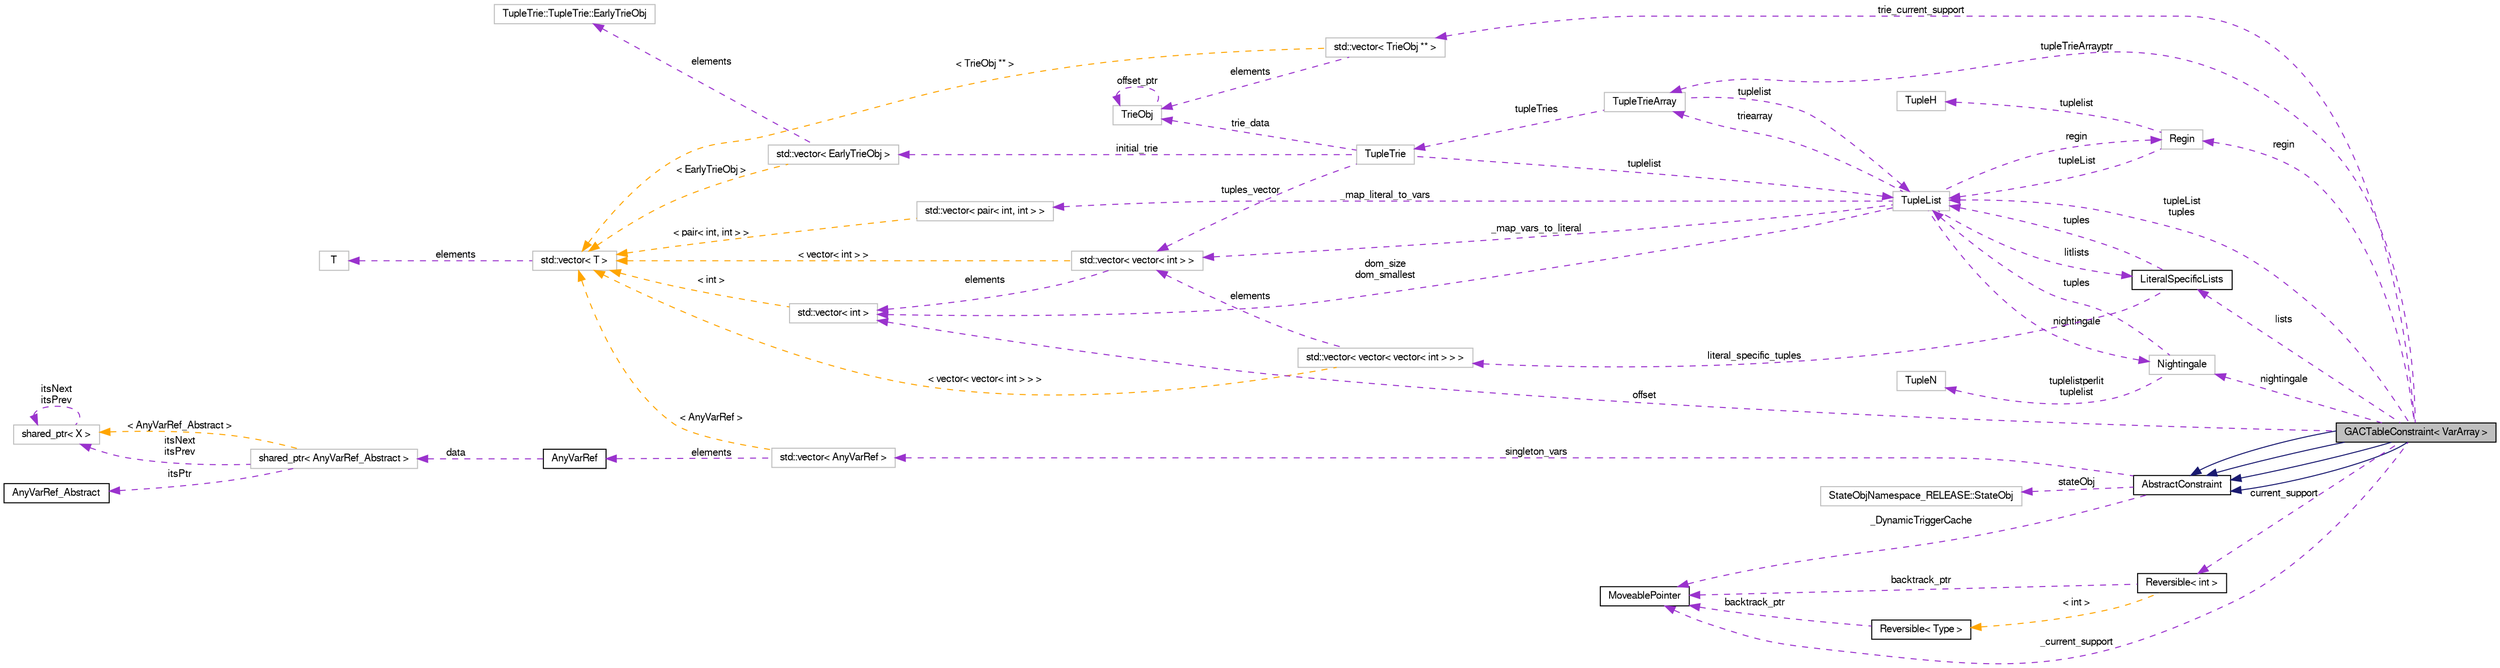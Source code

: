 digraph G
{
  edge [fontname="FreeSans",fontsize="10",labelfontname="FreeSans",labelfontsize="10"];
  node [fontname="FreeSans",fontsize="10",shape=record];
  rankdir=LR;
  Node1 [label="GACTableConstraint\< VarArray \>",height=0.2,width=0.4,color="black", fillcolor="grey75", style="filled" fontcolor="black"];
  Node2 -> Node1 [dir=back,color="midnightblue",fontsize="10",style="solid",fontname="FreeSans"];
  Node2 [label="AbstractConstraint",height=0.2,width=0.4,color="black", fillcolor="white", style="filled",URL="$class_abstract_constraint.html",tooltip="Base type from which all constraints are derived."];
  Node3 -> Node2 [dir=back,color="darkorchid3",fontsize="10",style="dashed",label="singleton_vars",fontname="FreeSans"];
  Node3 [label="std::vector\< AnyVarRef \>",height=0.2,width=0.4,color="grey75", fillcolor="white", style="filled"];
  Node4 -> Node3 [dir=back,color="darkorchid3",fontsize="10",style="dashed",label="elements",fontname="FreeSans"];
  Node4 [label="AnyVarRef",height=0.2,width=0.4,color="black", fillcolor="white", style="filled",URL="$class_any_var_ref.html",tooltip="Provides a method of wrapping any variable type in a general wrapper."];
  Node5 -> Node4 [dir=back,color="darkorchid3",fontsize="10",style="dashed",label="data",fontname="FreeSans"];
  Node5 [label="shared_ptr\< AnyVarRef_Abstract \>",height=0.2,width=0.4,color="grey75", fillcolor="white", style="filled"];
  Node6 -> Node5 [dir=back,color="darkorchid3",fontsize="10",style="dashed",label="itsNext\nitsPrev",fontname="FreeSans"];
  Node6 [label="shared_ptr\< X \>",height=0.2,width=0.4,color="grey75", fillcolor="white", style="filled"];
  Node6 -> Node6 [dir=back,color="darkorchid3",fontsize="10",style="dashed",label="itsNext\nitsPrev",fontname="FreeSans"];
  Node7 -> Node5 [dir=back,color="darkorchid3",fontsize="10",style="dashed",label="itsPtr",fontname="FreeSans"];
  Node7 [label="AnyVarRef_Abstract",height=0.2,width=0.4,color="black", fillcolor="white", style="filled",URL="$struct_any_var_ref___abstract.html",tooltip="Internal type used by AnyVarRef."];
  Node6 -> Node5 [dir=back,color="orange",fontsize="10",style="dashed",label="\< AnyVarRef_Abstract \>",fontname="FreeSans"];
  Node8 -> Node3 [dir=back,color="orange",fontsize="10",style="dashed",label="\< AnyVarRef \>",fontname="FreeSans"];
  Node8 [label="std::vector\< T \>",height=0.2,width=0.4,color="grey75", fillcolor="white", style="filled",tooltip="STL class."];
  Node9 -> Node8 [dir=back,color="darkorchid3",fontsize="10",style="dashed",label="elements",fontname="FreeSans"];
  Node9 [label="T",height=0.2,width=0.4,color="grey75", fillcolor="white", style="filled"];
  Node10 -> Node2 [dir=back,color="darkorchid3",fontsize="10",style="dashed",label="_DynamicTriggerCache",fontname="FreeSans"];
  Node10 [label="MoveablePointer",height=0.2,width=0.4,color="black", fillcolor="white", style="filled",URL="$class_moveable_pointer.html",tooltip="Class which represents a moveable pointer."];
  Node11 -> Node2 [dir=back,color="darkorchid3",fontsize="10",style="dashed",label="stateObj",fontname="FreeSans"];
  Node11 [label="StateObjNamespace_RELEASE::StateObj",height=0.2,width=0.4,color="grey75", fillcolor="white", style="filled"];
  Node2 -> Node1 [dir=back,color="midnightblue",fontsize="10",style="solid",fontname="FreeSans"];
  Node2 -> Node1 [dir=back,color="midnightblue",fontsize="10",style="solid",fontname="FreeSans"];
  Node2 -> Node1 [dir=back,color="midnightblue",fontsize="10",style="solid",fontname="FreeSans"];
  Node12 -> Node1 [dir=back,color="darkorchid3",fontsize="10",style="dashed",label="tupleTrieArrayptr",fontname="FreeSans"];
  Node12 [label="TupleTrieArray",height=0.2,width=0.4,color="grey75", fillcolor="white", style="filled"];
  Node13 -> Node12 [dir=back,color="darkorchid3",fontsize="10",style="dashed",label="tupleTries",fontname="FreeSans"];
  Node13 [label="TupleTrie",height=0.2,width=0.4,color="grey75", fillcolor="white", style="filled"];
  Node14 -> Node13 [dir=back,color="darkorchid3",fontsize="10",style="dashed",label="initial_trie",fontname="FreeSans"];
  Node14 [label="std::vector\< EarlyTrieObj \>",height=0.2,width=0.4,color="grey75", fillcolor="white", style="filled"];
  Node15 -> Node14 [dir=back,color="darkorchid3",fontsize="10",style="dashed",label="elements",fontname="FreeSans"];
  Node15 [label="TupleTrie::TupleTrie::EarlyTrieObj",height=0.2,width=0.4,color="grey75", fillcolor="white", style="filled"];
  Node8 -> Node14 [dir=back,color="orange",fontsize="10",style="dashed",label="\< EarlyTrieObj \>",fontname="FreeSans"];
  Node16 -> Node13 [dir=back,color="darkorchid3",fontsize="10",style="dashed",label="tuples_vector",fontname="FreeSans"];
  Node16 [label="std::vector\< vector\< int \> \>",height=0.2,width=0.4,color="grey75", fillcolor="white", style="filled"];
  Node17 -> Node16 [dir=back,color="darkorchid3",fontsize="10",style="dashed",label="elements",fontname="FreeSans"];
  Node17 [label="std::vector\< int \>",height=0.2,width=0.4,color="grey75", fillcolor="white", style="filled"];
  Node8 -> Node17 [dir=back,color="orange",fontsize="10",style="dashed",label="\< int \>",fontname="FreeSans"];
  Node8 -> Node16 [dir=back,color="orange",fontsize="10",style="dashed",label="\< vector\< int \> \>",fontname="FreeSans"];
  Node18 -> Node13 [dir=back,color="darkorchid3",fontsize="10",style="dashed",label="trie_data",fontname="FreeSans"];
  Node18 [label="TrieObj",height=0.2,width=0.4,color="grey75", fillcolor="white", style="filled"];
  Node18 -> Node18 [dir=back,color="darkorchid3",fontsize="10",style="dashed",label="offset_ptr",fontname="FreeSans"];
  Node19 -> Node13 [dir=back,color="darkorchid3",fontsize="10",style="dashed",label="tuplelist",fontname="FreeSans"];
  Node19 [label="TupleList",height=0.2,width=0.4,color="grey75", fillcolor="white", style="filled"];
  Node16 -> Node19 [dir=back,color="darkorchid3",fontsize="10",style="dashed",label="_map_vars_to_literal",fontname="FreeSans"];
  Node12 -> Node19 [dir=back,color="darkorchid3",fontsize="10",style="dashed",label="triearray",fontname="FreeSans"];
  Node20 -> Node19 [dir=back,color="darkorchid3",fontsize="10",style="dashed",label="nightingale",fontname="FreeSans"];
  Node20 [label="Nightingale",height=0.2,width=0.4,color="grey75", fillcolor="white", style="filled"];
  Node21 -> Node20 [dir=back,color="darkorchid3",fontsize="10",style="dashed",label="tuplelistperlit\ntuplelist",fontname="FreeSans"];
  Node21 [label="TupleN",height=0.2,width=0.4,color="grey75", fillcolor="white", style="filled"];
  Node19 -> Node20 [dir=back,color="darkorchid3",fontsize="10",style="dashed",label="tuples",fontname="FreeSans"];
  Node22 -> Node19 [dir=back,color="darkorchid3",fontsize="10",style="dashed",label="litlists",fontname="FreeSans"];
  Node22 [label="LiteralSpecificLists",height=0.2,width=0.4,color="black", fillcolor="white", style="filled",URL="$class_literal_specific_lists.html",tooltip="The first GACtable implementation."];
  Node23 -> Node22 [dir=back,color="darkorchid3",fontsize="10",style="dashed",label="literal_specific_tuples",fontname="FreeSans"];
  Node23 [label="std::vector\< vector\< vector\< int \> \> \>",height=0.2,width=0.4,color="grey75", fillcolor="white", style="filled"];
  Node16 -> Node23 [dir=back,color="darkorchid3",fontsize="10",style="dashed",label="elements",fontname="FreeSans"];
  Node8 -> Node23 [dir=back,color="orange",fontsize="10",style="dashed",label="\< vector\< vector\< int \> \> \>",fontname="FreeSans"];
  Node19 -> Node22 [dir=back,color="darkorchid3",fontsize="10",style="dashed",label="tuples",fontname="FreeSans"];
  Node24 -> Node19 [dir=back,color="darkorchid3",fontsize="10",style="dashed",label="regin",fontname="FreeSans"];
  Node24 [label="Regin",height=0.2,width=0.4,color="grey75", fillcolor="white", style="filled"];
  Node25 -> Node24 [dir=back,color="darkorchid3",fontsize="10",style="dashed",label="tuplelist",fontname="FreeSans"];
  Node25 [label="TupleH",height=0.2,width=0.4,color="grey75", fillcolor="white", style="filled"];
  Node19 -> Node24 [dir=back,color="darkorchid3",fontsize="10",style="dashed",label="tupleList",fontname="FreeSans"];
  Node17 -> Node19 [dir=back,color="darkorchid3",fontsize="10",style="dashed",label="dom_size\ndom_smallest",fontname="FreeSans"];
  Node26 -> Node19 [dir=back,color="darkorchid3",fontsize="10",style="dashed",label="_map_literal_to_vars",fontname="FreeSans"];
  Node26 [label="std::vector\< pair\< int, int \> \>",height=0.2,width=0.4,color="grey75", fillcolor="white", style="filled"];
  Node8 -> Node26 [dir=back,color="orange",fontsize="10",style="dashed",label="\< pair\< int, int \> \>",fontname="FreeSans"];
  Node19 -> Node12 [dir=back,color="darkorchid3",fontsize="10",style="dashed",label="tuplelist",fontname="FreeSans"];
  Node20 -> Node1 [dir=back,color="darkorchid3",fontsize="10",style="dashed",label="nightingale",fontname="FreeSans"];
  Node22 -> Node1 [dir=back,color="darkorchid3",fontsize="10",style="dashed",label="lists",fontname="FreeSans"];
  Node24 -> Node1 [dir=back,color="darkorchid3",fontsize="10",style="dashed",label="regin",fontname="FreeSans"];
  Node27 -> Node1 [dir=back,color="darkorchid3",fontsize="10",style="dashed",label="current_support",fontname="FreeSans"];
  Node27 [label="Reversible\< int \>",height=0.2,width=0.4,color="black", fillcolor="white", style="filled",URL="$class_reversible.html"];
  Node10 -> Node27 [dir=back,color="darkorchid3",fontsize="10",style="dashed",label="backtrack_ptr",fontname="FreeSans"];
  Node28 -> Node27 [dir=back,color="orange",fontsize="10",style="dashed",label="\< int \>",fontname="FreeSans"];
  Node28 [label="Reversible\< Type \>",height=0.2,width=0.4,color="black", fillcolor="white", style="filled",URL="$class_reversible.html",tooltip="Provides a wrapper around a single backtrackable value."];
  Node10 -> Node28 [dir=back,color="darkorchid3",fontsize="10",style="dashed",label="backtrack_ptr",fontname="FreeSans"];
  Node10 -> Node1 [dir=back,color="darkorchid3",fontsize="10",style="dashed",label="_current_support",fontname="FreeSans"];
  Node17 -> Node1 [dir=back,color="darkorchid3",fontsize="10",style="dashed",label="offset",fontname="FreeSans"];
  Node29 -> Node1 [dir=back,color="darkorchid3",fontsize="10",style="dashed",label="trie_current_support",fontname="FreeSans"];
  Node29 [label="std::vector\< TrieObj ** \>",height=0.2,width=0.4,color="grey75", fillcolor="white", style="filled"];
  Node18 -> Node29 [dir=back,color="darkorchid3",fontsize="10",style="dashed",label="elements",fontname="FreeSans"];
  Node8 -> Node29 [dir=back,color="orange",fontsize="10",style="dashed",label="\< TrieObj ** \>",fontname="FreeSans"];
  Node19 -> Node1 [dir=back,color="darkorchid3",fontsize="10",style="dashed",label="tupleList\ntuples",fontname="FreeSans"];
}
